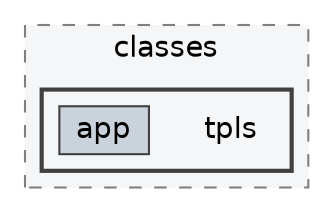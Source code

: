 digraph "E:/Bearsampp-development/sandbox/core/classes/tpls"
{
 // LATEX_PDF_SIZE
  bgcolor="transparent";
  edge [fontname=Helvetica,fontsize=14,labelfontname=Helvetica,labelfontsize=14];
  node [fontname=Helvetica,fontsize=14,shape=box,height=0.2,width=0.4];
  compound=true
  subgraph clusterdir_3f3753672a7905d0810c5fdcab2dca29 {
    graph [ bgcolor="#f5f6f8", pencolor="grey50", label="classes", fontname=Helvetica,fontsize=14 style="filled,dashed", URL="dir_3f3753672a7905d0810c5fdcab2dca29.html",tooltip=""]
  subgraph clusterdir_509ed5d2b442f0b88acb23374faa39ec {
    graph [ bgcolor="#f5f6f8", pencolor="grey25", label="", fontname=Helvetica,fontsize=14 style="filled,bold", URL="dir_509ed5d2b442f0b88acb23374faa39ec.html",tooltip=""]
    dir_509ed5d2b442f0b88acb23374faa39ec [shape=plaintext, label="tpls"];
  dir_fcc88c569f317c7829deff31294b9893 [label="app", fillcolor="#cad2db", color="grey25", style="filled", URL="dir_fcc88c569f317c7829deff31294b9893.html",tooltip=""];
  }
  }
}
